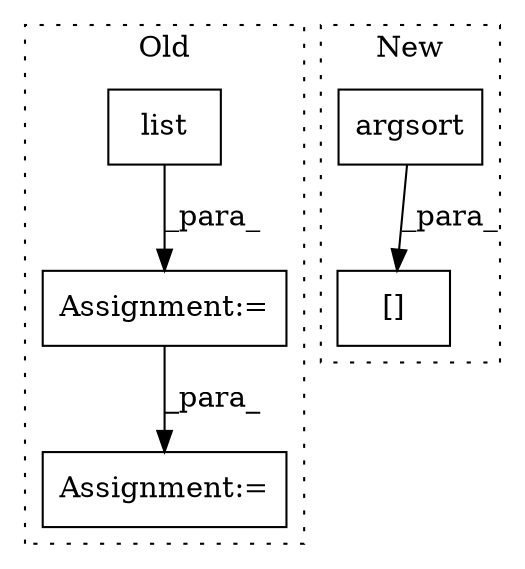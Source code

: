 digraph G {
subgraph cluster0 {
1 [label="list" a="32" s="29774,29806" l="5,1" shape="box"];
4 [label="Assignment:=" a="7" s="29743" l="1" shape="box"];
5 [label="Assignment:=" a="7" s="29979" l="1" shape="box"];
label = "Old";
style="dotted";
}
subgraph cluster1 {
2 [label="argsort" a="32" s="30124,30146" l="8,1" shape="box"];
3 [label="[]" a="2" s="30076,30147" l="13,2" shape="box"];
label = "New";
style="dotted";
}
1 -> 4 [label="_para_"];
2 -> 3 [label="_para_"];
4 -> 5 [label="_para_"];
}